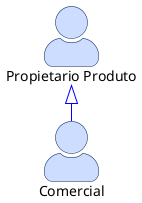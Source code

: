 @startuml CUComercial

' ######################################################################################
' ## Estilos
' ######################################################################################
left to right direction

skinparam actor {
    Style awesome

    BackgroundColor #ccddff
    BorderColor #001a4d
}

skinparam usecase {
    BorderColor #001a4d
    ArrowColor Blue
}

' ######################################################################################
' ## Diagrama
' ######################################################################################

' Actores
actor "Propietario Produto" as owner
actor Comercial

' Casos de uso

' ######################################################################################
' ## Relacións Actores
' ######################################################################################
owner <|- Comercial

' ######################################################################################
' ## Relacións Casos de uso
' ######################################################################################

@enduml

